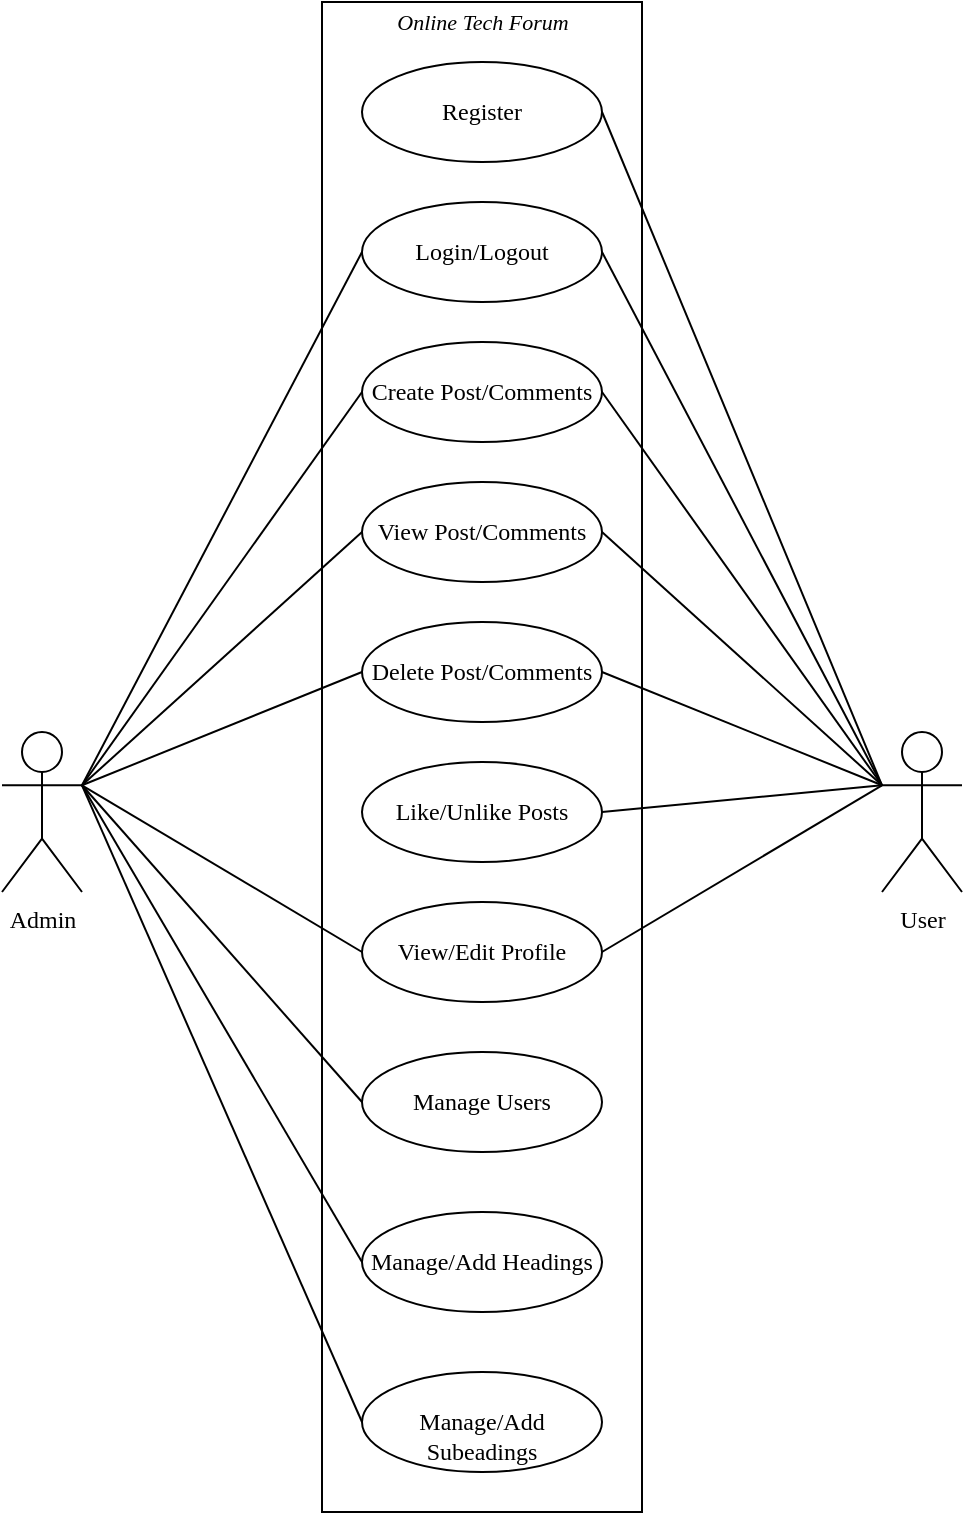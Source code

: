 <mxfile version="22.1.4" type="github">
  <diagram name="Page-1" id="YHU6Rgnys7c8z3kesIiD">
    <mxGraphModel dx="1380" dy="741" grid="1" gridSize="10" guides="1" tooltips="1" connect="1" arrows="1" fold="1" page="1" pageScale="1" pageWidth="827" pageHeight="1169" math="0" shadow="0">
      <root>
        <mxCell id="0" />
        <mxCell id="1" parent="0" />
        <mxCell id="6OsOoaI9JA8HRrGluOtq-1" value="" style="rounded=0;whiteSpace=wrap;html=1;fillColor=none;fontFamily=Times New Roman;labelBackgroundColor=none;" parent="1" vertex="1">
          <mxGeometry x="320" y="75" width="160" height="755" as="geometry" />
        </mxCell>
        <mxCell id="6OsOoaI9JA8HRrGluOtq-2" value="Register" style="ellipse;whiteSpace=wrap;html=1;fontFamily=Times New Roman;labelBackgroundColor=none;" parent="1" vertex="1">
          <mxGeometry x="340" y="105" width="120" height="50" as="geometry" />
        </mxCell>
        <mxCell id="6OsOoaI9JA8HRrGluOtq-3" value="Login/Logout" style="ellipse;whiteSpace=wrap;html=1;fontFamily=Times New Roman;labelBackgroundColor=none;" parent="1" vertex="1">
          <mxGeometry x="340" y="175" width="120" height="50" as="geometry" />
        </mxCell>
        <mxCell id="6OsOoaI9JA8HRrGluOtq-4" value="Create Post/Comments" style="ellipse;whiteSpace=wrap;html=1;fontFamily=Times New Roman;labelBackgroundColor=none;" parent="1" vertex="1">
          <mxGeometry x="340" y="245" width="120" height="50" as="geometry" />
        </mxCell>
        <mxCell id="6OsOoaI9JA8HRrGluOtq-5" value="View Post/Comments" style="ellipse;whiteSpace=wrap;html=1;fontFamily=Times New Roman;labelBackgroundColor=none;" parent="1" vertex="1">
          <mxGeometry x="340" y="315" width="120" height="50" as="geometry" />
        </mxCell>
        <mxCell id="6OsOoaI9JA8HRrGluOtq-8" value="View/Edit Profile" style="ellipse;whiteSpace=wrap;html=1;fontFamily=Times New Roman;labelBackgroundColor=none;" parent="1" vertex="1">
          <mxGeometry x="340" y="525" width="120" height="50" as="geometry" />
        </mxCell>
        <mxCell id="6OsOoaI9JA8HRrGluOtq-10" value="Delete Post/Comments" style="ellipse;whiteSpace=wrap;html=1;fontFamily=Times New Roman;labelBackgroundColor=none;" parent="1" vertex="1">
          <mxGeometry x="340" y="385" width="120" height="50" as="geometry" />
        </mxCell>
        <mxCell id="6OsOoaI9JA8HRrGluOtq-11" value="Like/Unlike Posts" style="ellipse;whiteSpace=wrap;html=1;fontFamily=Times New Roman;labelBackgroundColor=none;" parent="1" vertex="1">
          <mxGeometry x="340" y="455" width="120" height="50" as="geometry" />
        </mxCell>
        <mxCell id="6OsOoaI9JA8HRrGluOtq-12" value="&lt;br&gt;&lt;span style=&quot;color: rgb(0, 0, 0); font-size: 12px; font-style: normal; font-variant-ligatures: normal; font-variant-caps: normal; font-weight: 400; letter-spacing: normal; orphans: 2; text-align: center; text-indent: 0px; text-transform: none; widows: 2; word-spacing: 0px; -webkit-text-stroke-width: 0px; text-decoration-thickness: initial; text-decoration-style: initial; text-decoration-color: initial; float: none; display: inline !important;&quot;&gt;Manage/Add Subeadings&lt;/span&gt;&lt;br&gt;" style="ellipse;whiteSpace=wrap;html=1;fontFamily=Times New Roman;labelBackgroundColor=none;" parent="1" vertex="1">
          <mxGeometry x="340" y="760" width="120" height="50" as="geometry" />
        </mxCell>
        <mxCell id="6OsOoaI9JA8HRrGluOtq-13" value="Manage/Add Headings" style="ellipse;whiteSpace=wrap;html=1;fontFamily=Times New Roman;labelBackgroundColor=none;" parent="1" vertex="1">
          <mxGeometry x="340" y="680" width="120" height="50" as="geometry" />
        </mxCell>
        <mxCell id="6OsOoaI9JA8HRrGluOtq-14" value="Manage Users" style="ellipse;whiteSpace=wrap;html=1;fontFamily=Times New Roman;labelBackgroundColor=none;" parent="1" vertex="1">
          <mxGeometry x="340" y="600" width="120" height="50" as="geometry" />
        </mxCell>
        <mxCell id="6OsOoaI9JA8HRrGluOtq-15" value="Admin" style="shape=umlActor;verticalLabelPosition=bottom;verticalAlign=top;html=1;outlineConnect=0;fontFamily=Times New Roman;labelBackgroundColor=none;" parent="1" vertex="1">
          <mxGeometry x="160" y="440" width="40" height="80" as="geometry" />
        </mxCell>
        <mxCell id="6OsOoaI9JA8HRrGluOtq-22" value="&lt;i&gt;Online Tech Forum&lt;/i&gt;" style="edgeLabel;html=1;align=center;verticalAlign=middle;resizable=0;points=[];fontFamily=Times New Roman;labelBackgroundColor=none;" parent="1" vertex="1" connectable="0">
          <mxGeometry x="400.0" y="84.998" as="geometry" />
        </mxCell>
        <mxCell id="6OsOoaI9JA8HRrGluOtq-24" value="User" style="shape=umlActor;verticalLabelPosition=bottom;verticalAlign=top;html=1;outlineConnect=0;fontFamily=Times New Roman;labelBackgroundColor=none;" parent="1" vertex="1">
          <mxGeometry x="600" y="440" width="40" height="80" as="geometry" />
        </mxCell>
        <mxCell id="3lIeCYlXyhgfRKKZfb64-5" value="" style="endArrow=none;html=1;rounded=0;exitX=1;exitY=0.333;exitDx=0;exitDy=0;exitPerimeter=0;entryX=0;entryY=0.5;entryDx=0;entryDy=0;" parent="1" source="6OsOoaI9JA8HRrGluOtq-15" target="6OsOoaI9JA8HRrGluOtq-3" edge="1">
          <mxGeometry width="50" height="50" relative="1" as="geometry">
            <mxPoint x="240" y="480" as="sourcePoint" />
            <mxPoint x="250" y="380" as="targetPoint" />
          </mxGeometry>
        </mxCell>
        <mxCell id="3lIeCYlXyhgfRKKZfb64-6" value="" style="endArrow=none;html=1;rounded=0;entryX=0;entryY=0.333;entryDx=0;entryDy=0;entryPerimeter=0;exitX=1;exitY=0.5;exitDx=0;exitDy=0;" parent="1" source="6OsOoaI9JA8HRrGluOtq-2" target="6OsOoaI9JA8HRrGluOtq-24" edge="1">
          <mxGeometry width="50" height="50" relative="1" as="geometry">
            <mxPoint x="620" y="370" as="sourcePoint" />
            <mxPoint x="670" y="320" as="targetPoint" />
          </mxGeometry>
        </mxCell>
        <mxCell id="3lIeCYlXyhgfRKKZfb64-7" value="" style="endArrow=none;html=1;rounded=0;entryX=0;entryY=0.333;entryDx=0;entryDy=0;entryPerimeter=0;exitX=1;exitY=0.5;exitDx=0;exitDy=0;" parent="1" source="6OsOoaI9JA8HRrGluOtq-3" target="6OsOoaI9JA8HRrGluOtq-24" edge="1">
          <mxGeometry width="50" height="50" relative="1" as="geometry">
            <mxPoint x="650" y="200" as="sourcePoint" />
            <mxPoint x="600" y="537" as="targetPoint" />
          </mxGeometry>
        </mxCell>
        <mxCell id="3lIeCYlXyhgfRKKZfb64-8" value="" style="endArrow=none;html=1;rounded=0;entryX=0;entryY=0.333;entryDx=0;entryDy=0;entryPerimeter=0;exitX=1;exitY=0.5;exitDx=0;exitDy=0;" parent="1" source="6OsOoaI9JA8HRrGluOtq-4" target="6OsOoaI9JA8HRrGluOtq-24" edge="1">
          <mxGeometry width="50" height="50" relative="1" as="geometry">
            <mxPoint x="610" y="183" as="sourcePoint" />
            <mxPoint x="750" y="520" as="targetPoint" />
          </mxGeometry>
        </mxCell>
        <mxCell id="3lIeCYlXyhgfRKKZfb64-9" value="" style="endArrow=none;html=1;rounded=0;entryX=0;entryY=0.333;entryDx=0;entryDy=0;entryPerimeter=0;exitX=1;exitY=0.5;exitDx=0;exitDy=0;" parent="1" source="6OsOoaI9JA8HRrGluOtq-5" target="6OsOoaI9JA8HRrGluOtq-24" edge="1">
          <mxGeometry width="50" height="50" relative="1" as="geometry">
            <mxPoint x="610" y="140" as="sourcePoint" />
            <mxPoint x="750" y="477" as="targetPoint" />
          </mxGeometry>
        </mxCell>
        <mxCell id="3lIeCYlXyhgfRKKZfb64-10" value="" style="endArrow=none;html=1;rounded=0;entryX=0;entryY=0.333;entryDx=0;entryDy=0;entryPerimeter=0;exitX=1;exitY=0.5;exitDx=0;exitDy=0;fontStyle=1" parent="1" source="6OsOoaI9JA8HRrGluOtq-8" target="6OsOoaI9JA8HRrGluOtq-24" edge="1">
          <mxGeometry width="50" height="50" relative="1" as="geometry">
            <mxPoint x="650" y="238" as="sourcePoint" />
            <mxPoint x="790" y="575" as="targetPoint" />
          </mxGeometry>
        </mxCell>
        <mxCell id="3lIeCYlXyhgfRKKZfb64-11" value="" style="endArrow=none;html=1;rounded=0;exitX=1;exitY=0.5;exitDx=0;exitDy=0;entryX=0;entryY=0.333;entryDx=0;entryDy=0;entryPerimeter=0;" parent="1" source="6OsOoaI9JA8HRrGluOtq-10" target="6OsOoaI9JA8HRrGluOtq-24" edge="1">
          <mxGeometry width="50" height="50" relative="1" as="geometry">
            <mxPoint x="670" y="60" as="sourcePoint" />
            <mxPoint x="680" y="460" as="targetPoint" />
          </mxGeometry>
        </mxCell>
        <mxCell id="3lIeCYlXyhgfRKKZfb64-12" value="" style="endArrow=none;html=1;rounded=0;entryX=1;entryY=0.5;entryDx=0;entryDy=0;exitX=0;exitY=0.333;exitDx=0;exitDy=0;exitPerimeter=0;" parent="1" source="6OsOoaI9JA8HRrGluOtq-24" target="6OsOoaI9JA8HRrGluOtq-11" edge="1">
          <mxGeometry width="50" height="50" relative="1" as="geometry">
            <mxPoint x="510" y="451.5" as="sourcePoint" />
            <mxPoint x="650" y="788.5" as="targetPoint" />
          </mxGeometry>
        </mxCell>
        <mxCell id="3lIeCYlXyhgfRKKZfb64-13" value="" style="endArrow=none;html=1;rounded=0;exitX=1;exitY=0.333;exitDx=0;exitDy=0;exitPerimeter=0;entryX=0;entryY=0.5;entryDx=0;entryDy=0;" parent="1" source="6OsOoaI9JA8HRrGluOtq-15" target="6OsOoaI9JA8HRrGluOtq-8" edge="1">
          <mxGeometry width="50" height="50" relative="1" as="geometry">
            <mxPoint x="60" y="435" as="sourcePoint" />
            <mxPoint x="200" y="168" as="targetPoint" />
          </mxGeometry>
        </mxCell>
        <mxCell id="3lIeCYlXyhgfRKKZfb64-14" value="" style="endArrow=none;html=1;rounded=0;exitX=1;exitY=0.333;exitDx=0;exitDy=0;exitPerimeter=0;entryX=0;entryY=0.5;entryDx=0;entryDy=0;" parent="1" source="6OsOoaI9JA8HRrGluOtq-15" target="6OsOoaI9JA8HRrGluOtq-14" edge="1">
          <mxGeometry width="50" height="50" relative="1" as="geometry">
            <mxPoint y="435" as="sourcePoint" />
            <mxPoint x="140" y="168" as="targetPoint" />
          </mxGeometry>
        </mxCell>
        <mxCell id="3lIeCYlXyhgfRKKZfb64-16" value="" style="endArrow=none;html=1;rounded=0;exitX=1;exitY=0.333;exitDx=0;exitDy=0;exitPerimeter=0;entryX=0;entryY=0.5;entryDx=0;entryDy=0;" parent="1" source="6OsOoaI9JA8HRrGluOtq-15" target="6OsOoaI9JA8HRrGluOtq-5" edge="1">
          <mxGeometry width="50" height="50" relative="1" as="geometry">
            <mxPoint x="100" y="467" as="sourcePoint" />
            <mxPoint x="240" y="200" as="targetPoint" />
          </mxGeometry>
        </mxCell>
        <mxCell id="3lIeCYlXyhgfRKKZfb64-17" value="" style="endArrow=none;html=1;rounded=0;exitX=1;exitY=0.333;exitDx=0;exitDy=0;exitPerimeter=0;entryX=0;entryY=0.5;entryDx=0;entryDy=0;" parent="1" source="6OsOoaI9JA8HRrGluOtq-15" target="6OsOoaI9JA8HRrGluOtq-10" edge="1">
          <mxGeometry width="50" height="50" relative="1" as="geometry">
            <mxPoint x="80" y="473.5" as="sourcePoint" />
            <mxPoint x="220" y="206.5" as="targetPoint" />
          </mxGeometry>
        </mxCell>
        <mxCell id="3lIeCYlXyhgfRKKZfb64-18" value="" style="endArrow=none;html=1;rounded=0;exitX=1;exitY=0.333;exitDx=0;exitDy=0;exitPerimeter=0;entryX=0;entryY=0.5;entryDx=0;entryDy=0;" parent="1" source="6OsOoaI9JA8HRrGluOtq-15" target="6OsOoaI9JA8HRrGluOtq-13" edge="1">
          <mxGeometry width="50" height="50" relative="1" as="geometry">
            <mxPoint x="160" y="753.5" as="sourcePoint" />
            <mxPoint x="300" y="486.5" as="targetPoint" />
          </mxGeometry>
        </mxCell>
        <mxCell id="3lIeCYlXyhgfRKKZfb64-19" value="" style="endArrow=none;html=1;rounded=0;exitX=1;exitY=0.333;exitDx=0;exitDy=0;exitPerimeter=0;entryX=0;entryY=0.5;entryDx=0;entryDy=0;" parent="1" source="6OsOoaI9JA8HRrGluOtq-15" target="6OsOoaI9JA8HRrGluOtq-4" edge="1">
          <mxGeometry width="50" height="50" relative="1" as="geometry">
            <mxPoint x="270" y="537" as="sourcePoint" />
            <mxPoint x="410" y="270" as="targetPoint" />
          </mxGeometry>
        </mxCell>
        <mxCell id="3lIeCYlXyhgfRKKZfb64-20" value="" style="endArrow=none;html=1;rounded=0;exitX=1;exitY=0.333;exitDx=0;exitDy=0;exitPerimeter=0;entryX=0;entryY=0.5;entryDx=0;entryDy=0;" parent="1" source="6OsOoaI9JA8HRrGluOtq-15" target="6OsOoaI9JA8HRrGluOtq-12" edge="1">
          <mxGeometry width="50" height="50" relative="1" as="geometry">
            <mxPoint x="170" y="520" as="sourcePoint" />
            <mxPoint x="310" y="813" as="targetPoint" />
          </mxGeometry>
        </mxCell>
      </root>
    </mxGraphModel>
  </diagram>
</mxfile>

